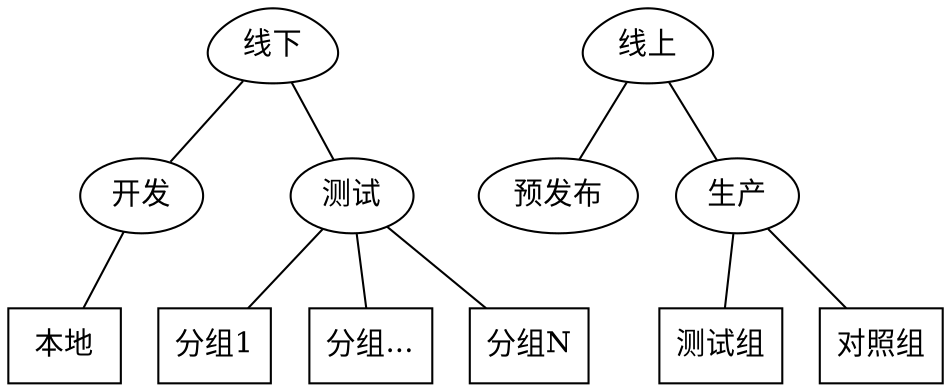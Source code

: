 graph ENV {
    offline [label = "线下" shape = "egg"];
    online [label = "线上" shape = "egg"];
    dev [label = "开发"];
    test [label = "测试"];
    pre [label = "预发布"];
    prod [label = "生产"];
    local [label = "本地" shape = "box"];
    A [label = "测试组" shape = "box"];
    B [label = "对照组" shape = "box"];
    S1 [label = "分组1" shape = "box"];
    S2 [label = "分组..." shape = "box"];
    S3 [label = "分组N" shape = "box"];

    offline -- { dev; test };
    dev -- { local };
    test -- {S1; S2; S3}

    online -- { prod; pre};
    prod -- {A; B};
}